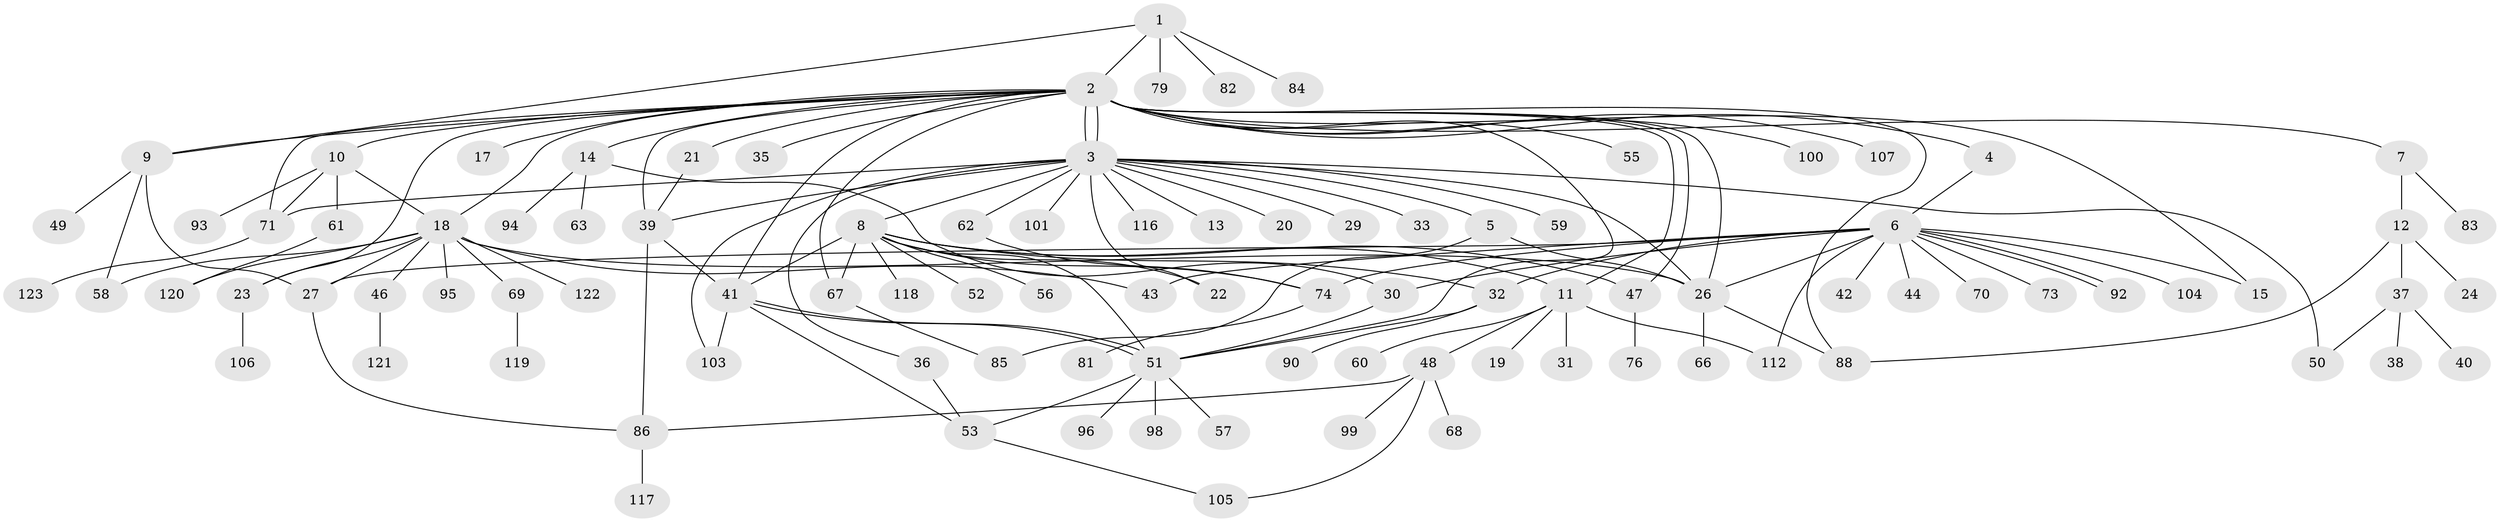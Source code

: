 // original degree distribution, {5: 0.04065040650406504, 21: 0.016260162601626018, 2: 0.1951219512195122, 3: 0.12195121951219512, 17: 0.008130081300813009, 13: 0.016260162601626018, 4: 0.056910569105691054, 6: 0.016260162601626018, 1: 0.4959349593495935, 10: 0.016260162601626018, 8: 0.016260162601626018}
// Generated by graph-tools (version 1.1) at 2025/41/03/06/25 10:41:52]
// undirected, 98 vertices, 142 edges
graph export_dot {
graph [start="1"]
  node [color=gray90,style=filled];
  1 [super="+45"];
  2 [super="+16"];
  3 [super="+72"];
  4;
  5;
  6 [super="+109"];
  7;
  8 [super="+25"];
  9 [super="+54"];
  10;
  11 [super="+34"];
  12 [super="+78"];
  13;
  14 [super="+28"];
  15;
  17;
  18 [super="+102"];
  19;
  20;
  21;
  22;
  23;
  24;
  26 [super="+89"];
  27;
  29;
  30;
  31;
  32 [super="+111"];
  33;
  35 [super="+64"];
  36;
  37 [super="+80"];
  38;
  39 [super="+65"];
  40;
  41 [super="+75"];
  42;
  43;
  44;
  46;
  47 [super="+87"];
  48 [super="+77"];
  49;
  50;
  51 [super="+91"];
  52;
  53;
  55;
  56;
  57;
  58;
  59;
  60;
  61;
  62 [super="+113"];
  63;
  66;
  67;
  68;
  69;
  70 [super="+110"];
  71;
  73;
  74 [super="+97"];
  76;
  79;
  81;
  82;
  83;
  84;
  85 [super="+108"];
  86 [super="+114"];
  88;
  90;
  92;
  93;
  94;
  95;
  96;
  98;
  99;
  100;
  101;
  103;
  104;
  105;
  106;
  107;
  112 [super="+115"];
  116;
  117;
  118;
  119;
  120;
  121;
  122;
  123;
  1 -- 2;
  1 -- 9;
  1 -- 82;
  1 -- 84;
  1 -- 79;
  2 -- 3 [weight=2];
  2 -- 3;
  2 -- 4;
  2 -- 7;
  2 -- 10;
  2 -- 11;
  2 -- 14;
  2 -- 15;
  2 -- 18;
  2 -- 21;
  2 -- 23;
  2 -- 35;
  2 -- 39 [weight=2];
  2 -- 55;
  2 -- 67;
  2 -- 88;
  2 -- 100;
  2 -- 71;
  2 -- 41;
  2 -- 107;
  2 -- 47;
  2 -- 17;
  2 -- 51;
  2 -- 26 [weight=2];
  2 -- 9;
  3 -- 5;
  3 -- 8;
  3 -- 13;
  3 -- 20;
  3 -- 22;
  3 -- 26;
  3 -- 29;
  3 -- 33;
  3 -- 36;
  3 -- 50;
  3 -- 59;
  3 -- 62;
  3 -- 71;
  3 -- 101;
  3 -- 103;
  3 -- 116;
  3 -- 39;
  4 -- 6;
  5 -- 26;
  5 -- 85;
  6 -- 15;
  6 -- 26;
  6 -- 27;
  6 -- 30;
  6 -- 32;
  6 -- 42;
  6 -- 43;
  6 -- 44;
  6 -- 70;
  6 -- 73;
  6 -- 92;
  6 -- 92;
  6 -- 104;
  6 -- 112;
  6 -- 74;
  7 -- 12;
  7 -- 83;
  8 -- 22;
  8 -- 41;
  8 -- 47;
  8 -- 52;
  8 -- 56;
  8 -- 67;
  8 -- 74;
  8 -- 118;
  8 -- 51;
  8 -- 11;
  8 -- 32;
  9 -- 49;
  9 -- 58;
  9 -- 27;
  10 -- 18;
  10 -- 61;
  10 -- 71;
  10 -- 93;
  11 -- 19;
  11 -- 31;
  11 -- 48;
  11 -- 60;
  11 -- 112;
  12 -- 24;
  12 -- 37;
  12 -- 88;
  14 -- 30;
  14 -- 63;
  14 -- 94;
  18 -- 23;
  18 -- 26;
  18 -- 27;
  18 -- 43;
  18 -- 46;
  18 -- 58;
  18 -- 69;
  18 -- 95;
  18 -- 120;
  18 -- 122;
  21 -- 39;
  23 -- 106;
  26 -- 66;
  26 -- 88;
  27 -- 86;
  30 -- 51;
  32 -- 90;
  32 -- 51;
  36 -- 53;
  37 -- 38;
  37 -- 40;
  37 -- 50;
  39 -- 41;
  39 -- 86;
  41 -- 51;
  41 -- 51;
  41 -- 53;
  41 -- 103;
  46 -- 121;
  47 -- 76;
  48 -- 68;
  48 -- 99;
  48 -- 105;
  48 -- 86;
  51 -- 53;
  51 -- 57;
  51 -- 96;
  51 -- 98;
  53 -- 105;
  61 -- 120;
  62 -- 74;
  67 -- 85;
  69 -- 119;
  71 -- 123;
  74 -- 81;
  86 -- 117;
}
